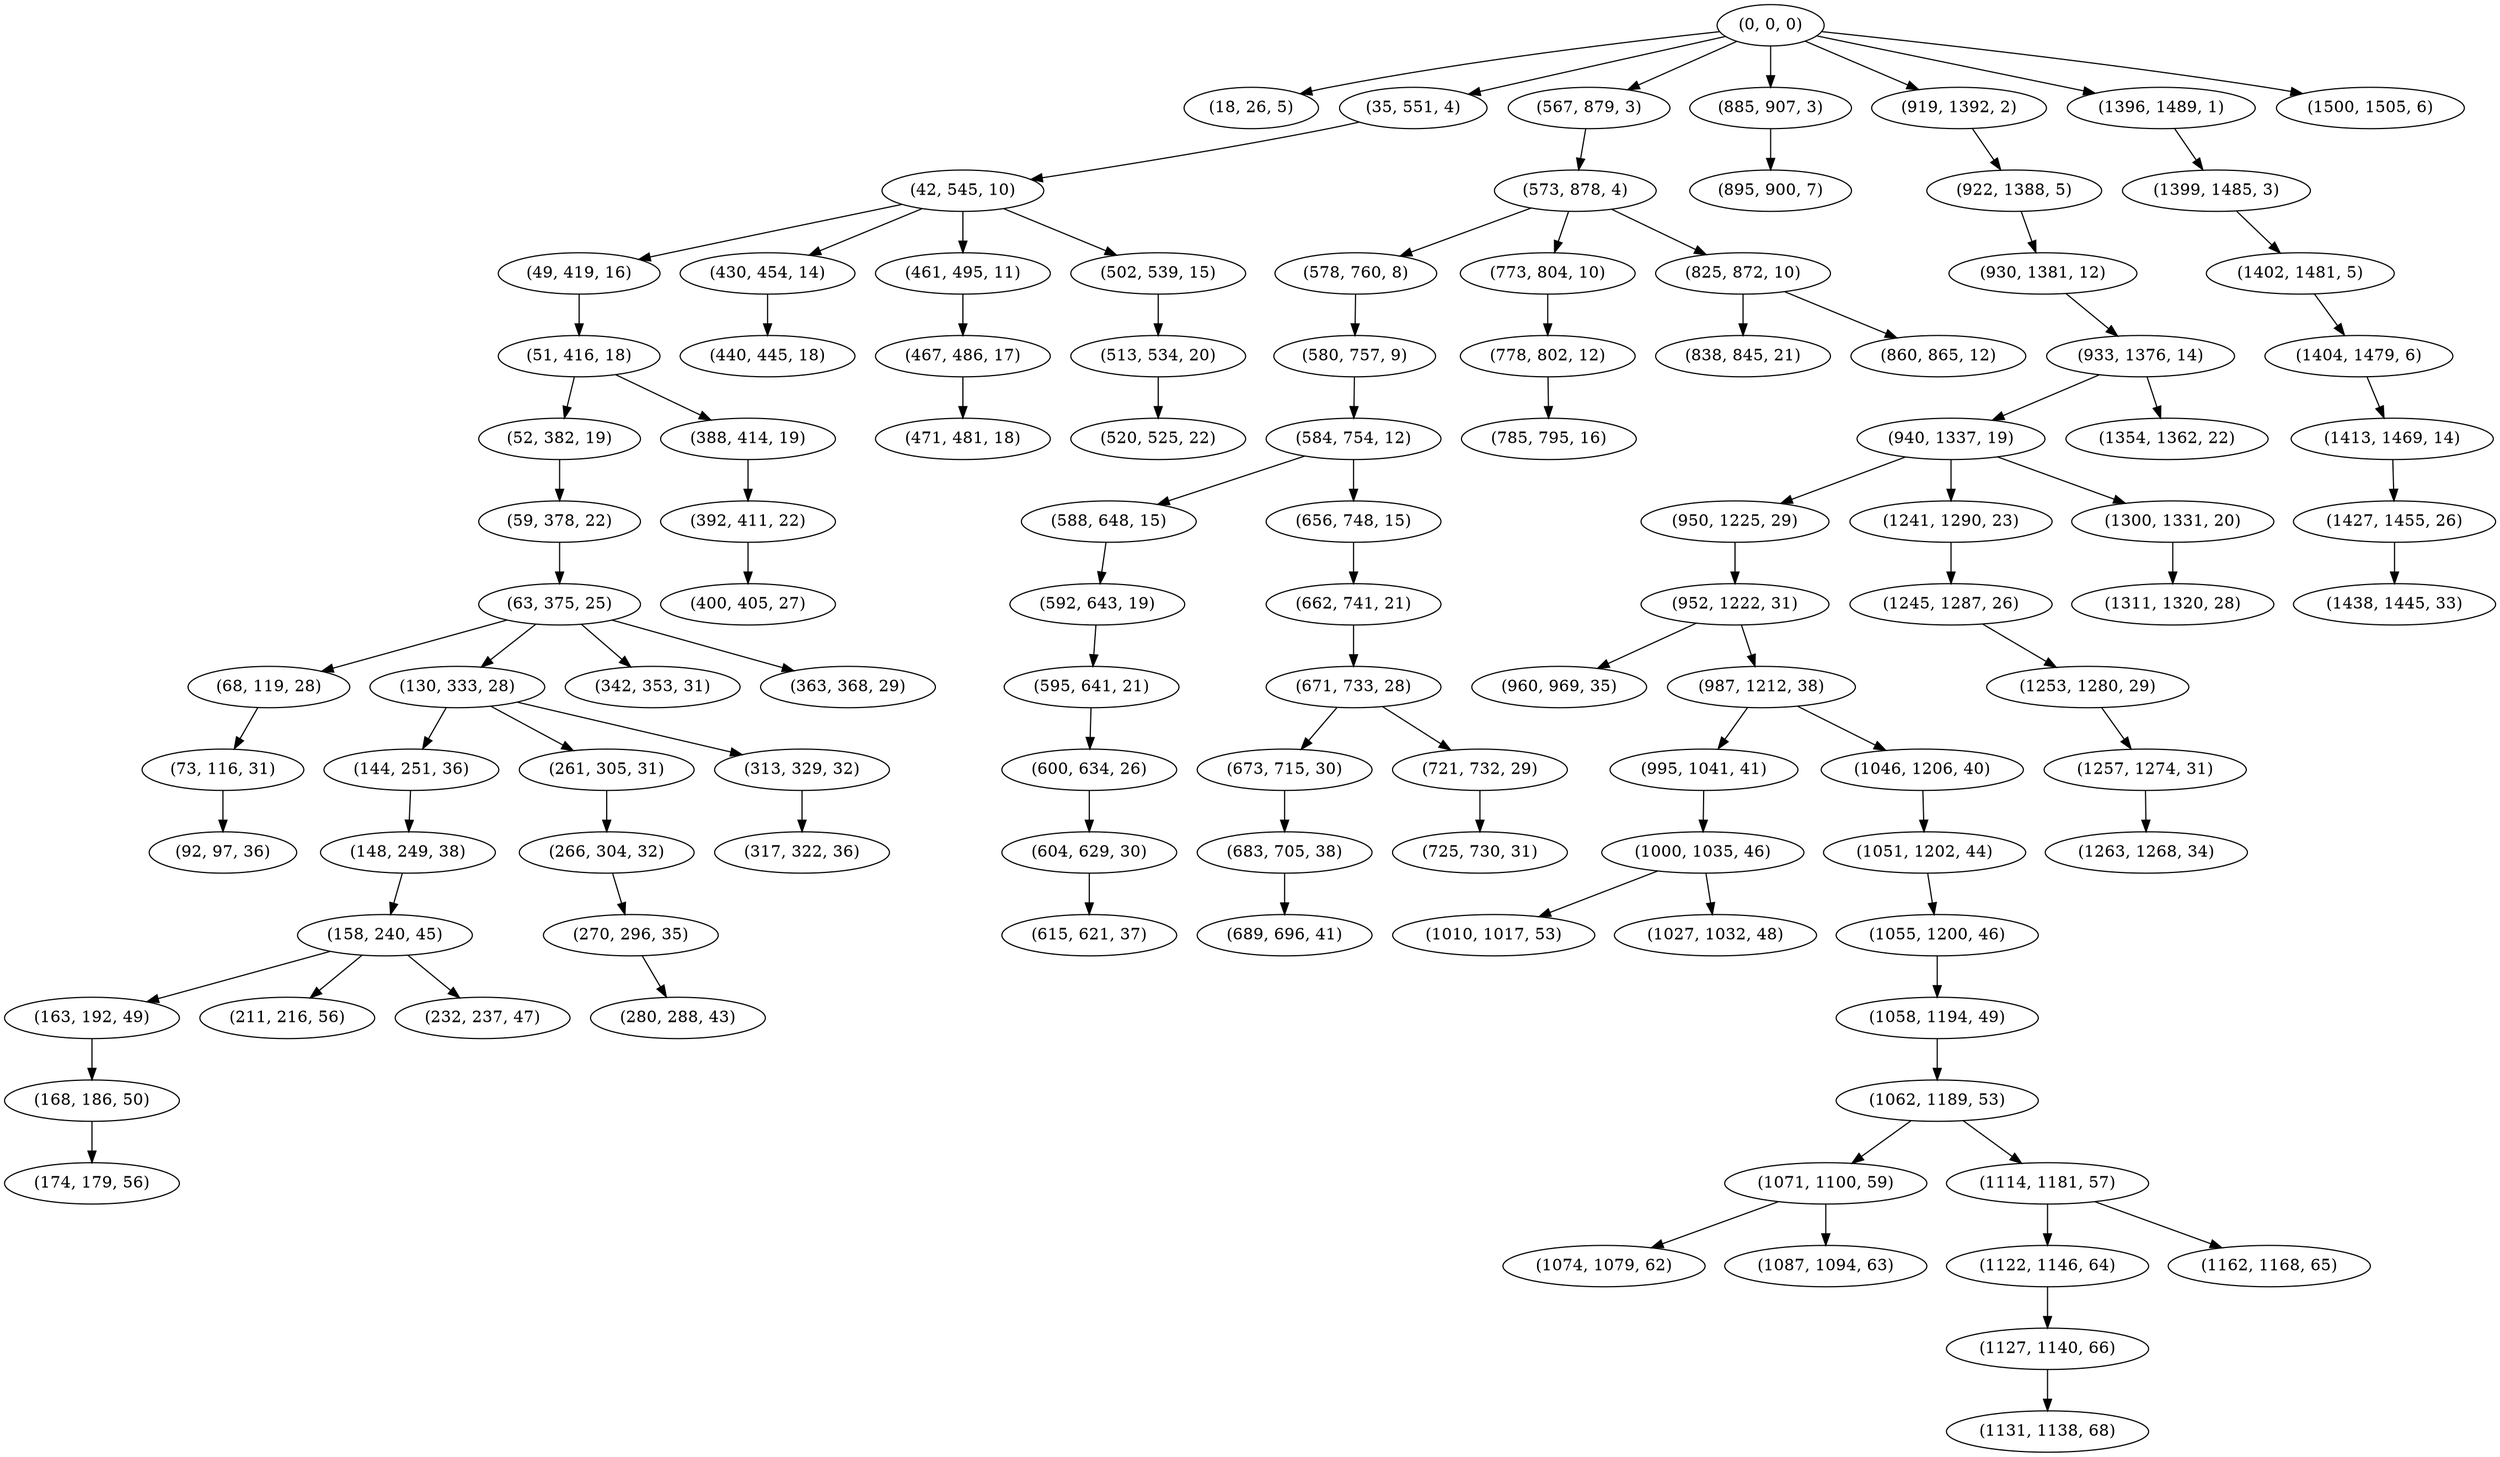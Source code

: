 digraph tree {
    "(0, 0, 0)";
    "(18, 26, 5)";
    "(35, 551, 4)";
    "(42, 545, 10)";
    "(49, 419, 16)";
    "(51, 416, 18)";
    "(52, 382, 19)";
    "(59, 378, 22)";
    "(63, 375, 25)";
    "(68, 119, 28)";
    "(73, 116, 31)";
    "(92, 97, 36)";
    "(130, 333, 28)";
    "(144, 251, 36)";
    "(148, 249, 38)";
    "(158, 240, 45)";
    "(163, 192, 49)";
    "(168, 186, 50)";
    "(174, 179, 56)";
    "(211, 216, 56)";
    "(232, 237, 47)";
    "(261, 305, 31)";
    "(266, 304, 32)";
    "(270, 296, 35)";
    "(280, 288, 43)";
    "(313, 329, 32)";
    "(317, 322, 36)";
    "(342, 353, 31)";
    "(363, 368, 29)";
    "(388, 414, 19)";
    "(392, 411, 22)";
    "(400, 405, 27)";
    "(430, 454, 14)";
    "(440, 445, 18)";
    "(461, 495, 11)";
    "(467, 486, 17)";
    "(471, 481, 18)";
    "(502, 539, 15)";
    "(513, 534, 20)";
    "(520, 525, 22)";
    "(567, 879, 3)";
    "(573, 878, 4)";
    "(578, 760, 8)";
    "(580, 757, 9)";
    "(584, 754, 12)";
    "(588, 648, 15)";
    "(592, 643, 19)";
    "(595, 641, 21)";
    "(600, 634, 26)";
    "(604, 629, 30)";
    "(615, 621, 37)";
    "(656, 748, 15)";
    "(662, 741, 21)";
    "(671, 733, 28)";
    "(673, 715, 30)";
    "(683, 705, 38)";
    "(689, 696, 41)";
    "(721, 732, 29)";
    "(725, 730, 31)";
    "(773, 804, 10)";
    "(778, 802, 12)";
    "(785, 795, 16)";
    "(825, 872, 10)";
    "(838, 845, 21)";
    "(860, 865, 12)";
    "(885, 907, 3)";
    "(895, 900, 7)";
    "(919, 1392, 2)";
    "(922, 1388, 5)";
    "(930, 1381, 12)";
    "(933, 1376, 14)";
    "(940, 1337, 19)";
    "(950, 1225, 29)";
    "(952, 1222, 31)";
    "(960, 969, 35)";
    "(987, 1212, 38)";
    "(995, 1041, 41)";
    "(1000, 1035, 46)";
    "(1010, 1017, 53)";
    "(1027, 1032, 48)";
    "(1046, 1206, 40)";
    "(1051, 1202, 44)";
    "(1055, 1200, 46)";
    "(1058, 1194, 49)";
    "(1062, 1189, 53)";
    "(1071, 1100, 59)";
    "(1074, 1079, 62)";
    "(1087, 1094, 63)";
    "(1114, 1181, 57)";
    "(1122, 1146, 64)";
    "(1127, 1140, 66)";
    "(1131, 1138, 68)";
    "(1162, 1168, 65)";
    "(1241, 1290, 23)";
    "(1245, 1287, 26)";
    "(1253, 1280, 29)";
    "(1257, 1274, 31)";
    "(1263, 1268, 34)";
    "(1300, 1331, 20)";
    "(1311, 1320, 28)";
    "(1354, 1362, 22)";
    "(1396, 1489, 1)";
    "(1399, 1485, 3)";
    "(1402, 1481, 5)";
    "(1404, 1479, 6)";
    "(1413, 1469, 14)";
    "(1427, 1455, 26)";
    "(1438, 1445, 33)";
    "(1500, 1505, 6)";
    "(0, 0, 0)" -> "(18, 26, 5)";
    "(0, 0, 0)" -> "(35, 551, 4)";
    "(0, 0, 0)" -> "(567, 879, 3)";
    "(0, 0, 0)" -> "(885, 907, 3)";
    "(0, 0, 0)" -> "(919, 1392, 2)";
    "(0, 0, 0)" -> "(1396, 1489, 1)";
    "(0, 0, 0)" -> "(1500, 1505, 6)";
    "(35, 551, 4)" -> "(42, 545, 10)";
    "(42, 545, 10)" -> "(49, 419, 16)";
    "(42, 545, 10)" -> "(430, 454, 14)";
    "(42, 545, 10)" -> "(461, 495, 11)";
    "(42, 545, 10)" -> "(502, 539, 15)";
    "(49, 419, 16)" -> "(51, 416, 18)";
    "(51, 416, 18)" -> "(52, 382, 19)";
    "(51, 416, 18)" -> "(388, 414, 19)";
    "(52, 382, 19)" -> "(59, 378, 22)";
    "(59, 378, 22)" -> "(63, 375, 25)";
    "(63, 375, 25)" -> "(68, 119, 28)";
    "(63, 375, 25)" -> "(130, 333, 28)";
    "(63, 375, 25)" -> "(342, 353, 31)";
    "(63, 375, 25)" -> "(363, 368, 29)";
    "(68, 119, 28)" -> "(73, 116, 31)";
    "(73, 116, 31)" -> "(92, 97, 36)";
    "(130, 333, 28)" -> "(144, 251, 36)";
    "(130, 333, 28)" -> "(261, 305, 31)";
    "(130, 333, 28)" -> "(313, 329, 32)";
    "(144, 251, 36)" -> "(148, 249, 38)";
    "(148, 249, 38)" -> "(158, 240, 45)";
    "(158, 240, 45)" -> "(163, 192, 49)";
    "(158, 240, 45)" -> "(211, 216, 56)";
    "(158, 240, 45)" -> "(232, 237, 47)";
    "(163, 192, 49)" -> "(168, 186, 50)";
    "(168, 186, 50)" -> "(174, 179, 56)";
    "(261, 305, 31)" -> "(266, 304, 32)";
    "(266, 304, 32)" -> "(270, 296, 35)";
    "(270, 296, 35)" -> "(280, 288, 43)";
    "(313, 329, 32)" -> "(317, 322, 36)";
    "(388, 414, 19)" -> "(392, 411, 22)";
    "(392, 411, 22)" -> "(400, 405, 27)";
    "(430, 454, 14)" -> "(440, 445, 18)";
    "(461, 495, 11)" -> "(467, 486, 17)";
    "(467, 486, 17)" -> "(471, 481, 18)";
    "(502, 539, 15)" -> "(513, 534, 20)";
    "(513, 534, 20)" -> "(520, 525, 22)";
    "(567, 879, 3)" -> "(573, 878, 4)";
    "(573, 878, 4)" -> "(578, 760, 8)";
    "(573, 878, 4)" -> "(773, 804, 10)";
    "(573, 878, 4)" -> "(825, 872, 10)";
    "(578, 760, 8)" -> "(580, 757, 9)";
    "(580, 757, 9)" -> "(584, 754, 12)";
    "(584, 754, 12)" -> "(588, 648, 15)";
    "(584, 754, 12)" -> "(656, 748, 15)";
    "(588, 648, 15)" -> "(592, 643, 19)";
    "(592, 643, 19)" -> "(595, 641, 21)";
    "(595, 641, 21)" -> "(600, 634, 26)";
    "(600, 634, 26)" -> "(604, 629, 30)";
    "(604, 629, 30)" -> "(615, 621, 37)";
    "(656, 748, 15)" -> "(662, 741, 21)";
    "(662, 741, 21)" -> "(671, 733, 28)";
    "(671, 733, 28)" -> "(673, 715, 30)";
    "(671, 733, 28)" -> "(721, 732, 29)";
    "(673, 715, 30)" -> "(683, 705, 38)";
    "(683, 705, 38)" -> "(689, 696, 41)";
    "(721, 732, 29)" -> "(725, 730, 31)";
    "(773, 804, 10)" -> "(778, 802, 12)";
    "(778, 802, 12)" -> "(785, 795, 16)";
    "(825, 872, 10)" -> "(838, 845, 21)";
    "(825, 872, 10)" -> "(860, 865, 12)";
    "(885, 907, 3)" -> "(895, 900, 7)";
    "(919, 1392, 2)" -> "(922, 1388, 5)";
    "(922, 1388, 5)" -> "(930, 1381, 12)";
    "(930, 1381, 12)" -> "(933, 1376, 14)";
    "(933, 1376, 14)" -> "(940, 1337, 19)";
    "(933, 1376, 14)" -> "(1354, 1362, 22)";
    "(940, 1337, 19)" -> "(950, 1225, 29)";
    "(940, 1337, 19)" -> "(1241, 1290, 23)";
    "(940, 1337, 19)" -> "(1300, 1331, 20)";
    "(950, 1225, 29)" -> "(952, 1222, 31)";
    "(952, 1222, 31)" -> "(960, 969, 35)";
    "(952, 1222, 31)" -> "(987, 1212, 38)";
    "(987, 1212, 38)" -> "(995, 1041, 41)";
    "(987, 1212, 38)" -> "(1046, 1206, 40)";
    "(995, 1041, 41)" -> "(1000, 1035, 46)";
    "(1000, 1035, 46)" -> "(1010, 1017, 53)";
    "(1000, 1035, 46)" -> "(1027, 1032, 48)";
    "(1046, 1206, 40)" -> "(1051, 1202, 44)";
    "(1051, 1202, 44)" -> "(1055, 1200, 46)";
    "(1055, 1200, 46)" -> "(1058, 1194, 49)";
    "(1058, 1194, 49)" -> "(1062, 1189, 53)";
    "(1062, 1189, 53)" -> "(1071, 1100, 59)";
    "(1062, 1189, 53)" -> "(1114, 1181, 57)";
    "(1071, 1100, 59)" -> "(1074, 1079, 62)";
    "(1071, 1100, 59)" -> "(1087, 1094, 63)";
    "(1114, 1181, 57)" -> "(1122, 1146, 64)";
    "(1114, 1181, 57)" -> "(1162, 1168, 65)";
    "(1122, 1146, 64)" -> "(1127, 1140, 66)";
    "(1127, 1140, 66)" -> "(1131, 1138, 68)";
    "(1241, 1290, 23)" -> "(1245, 1287, 26)";
    "(1245, 1287, 26)" -> "(1253, 1280, 29)";
    "(1253, 1280, 29)" -> "(1257, 1274, 31)";
    "(1257, 1274, 31)" -> "(1263, 1268, 34)";
    "(1300, 1331, 20)" -> "(1311, 1320, 28)";
    "(1396, 1489, 1)" -> "(1399, 1485, 3)";
    "(1399, 1485, 3)" -> "(1402, 1481, 5)";
    "(1402, 1481, 5)" -> "(1404, 1479, 6)";
    "(1404, 1479, 6)" -> "(1413, 1469, 14)";
    "(1413, 1469, 14)" -> "(1427, 1455, 26)";
    "(1427, 1455, 26)" -> "(1438, 1445, 33)";
}
